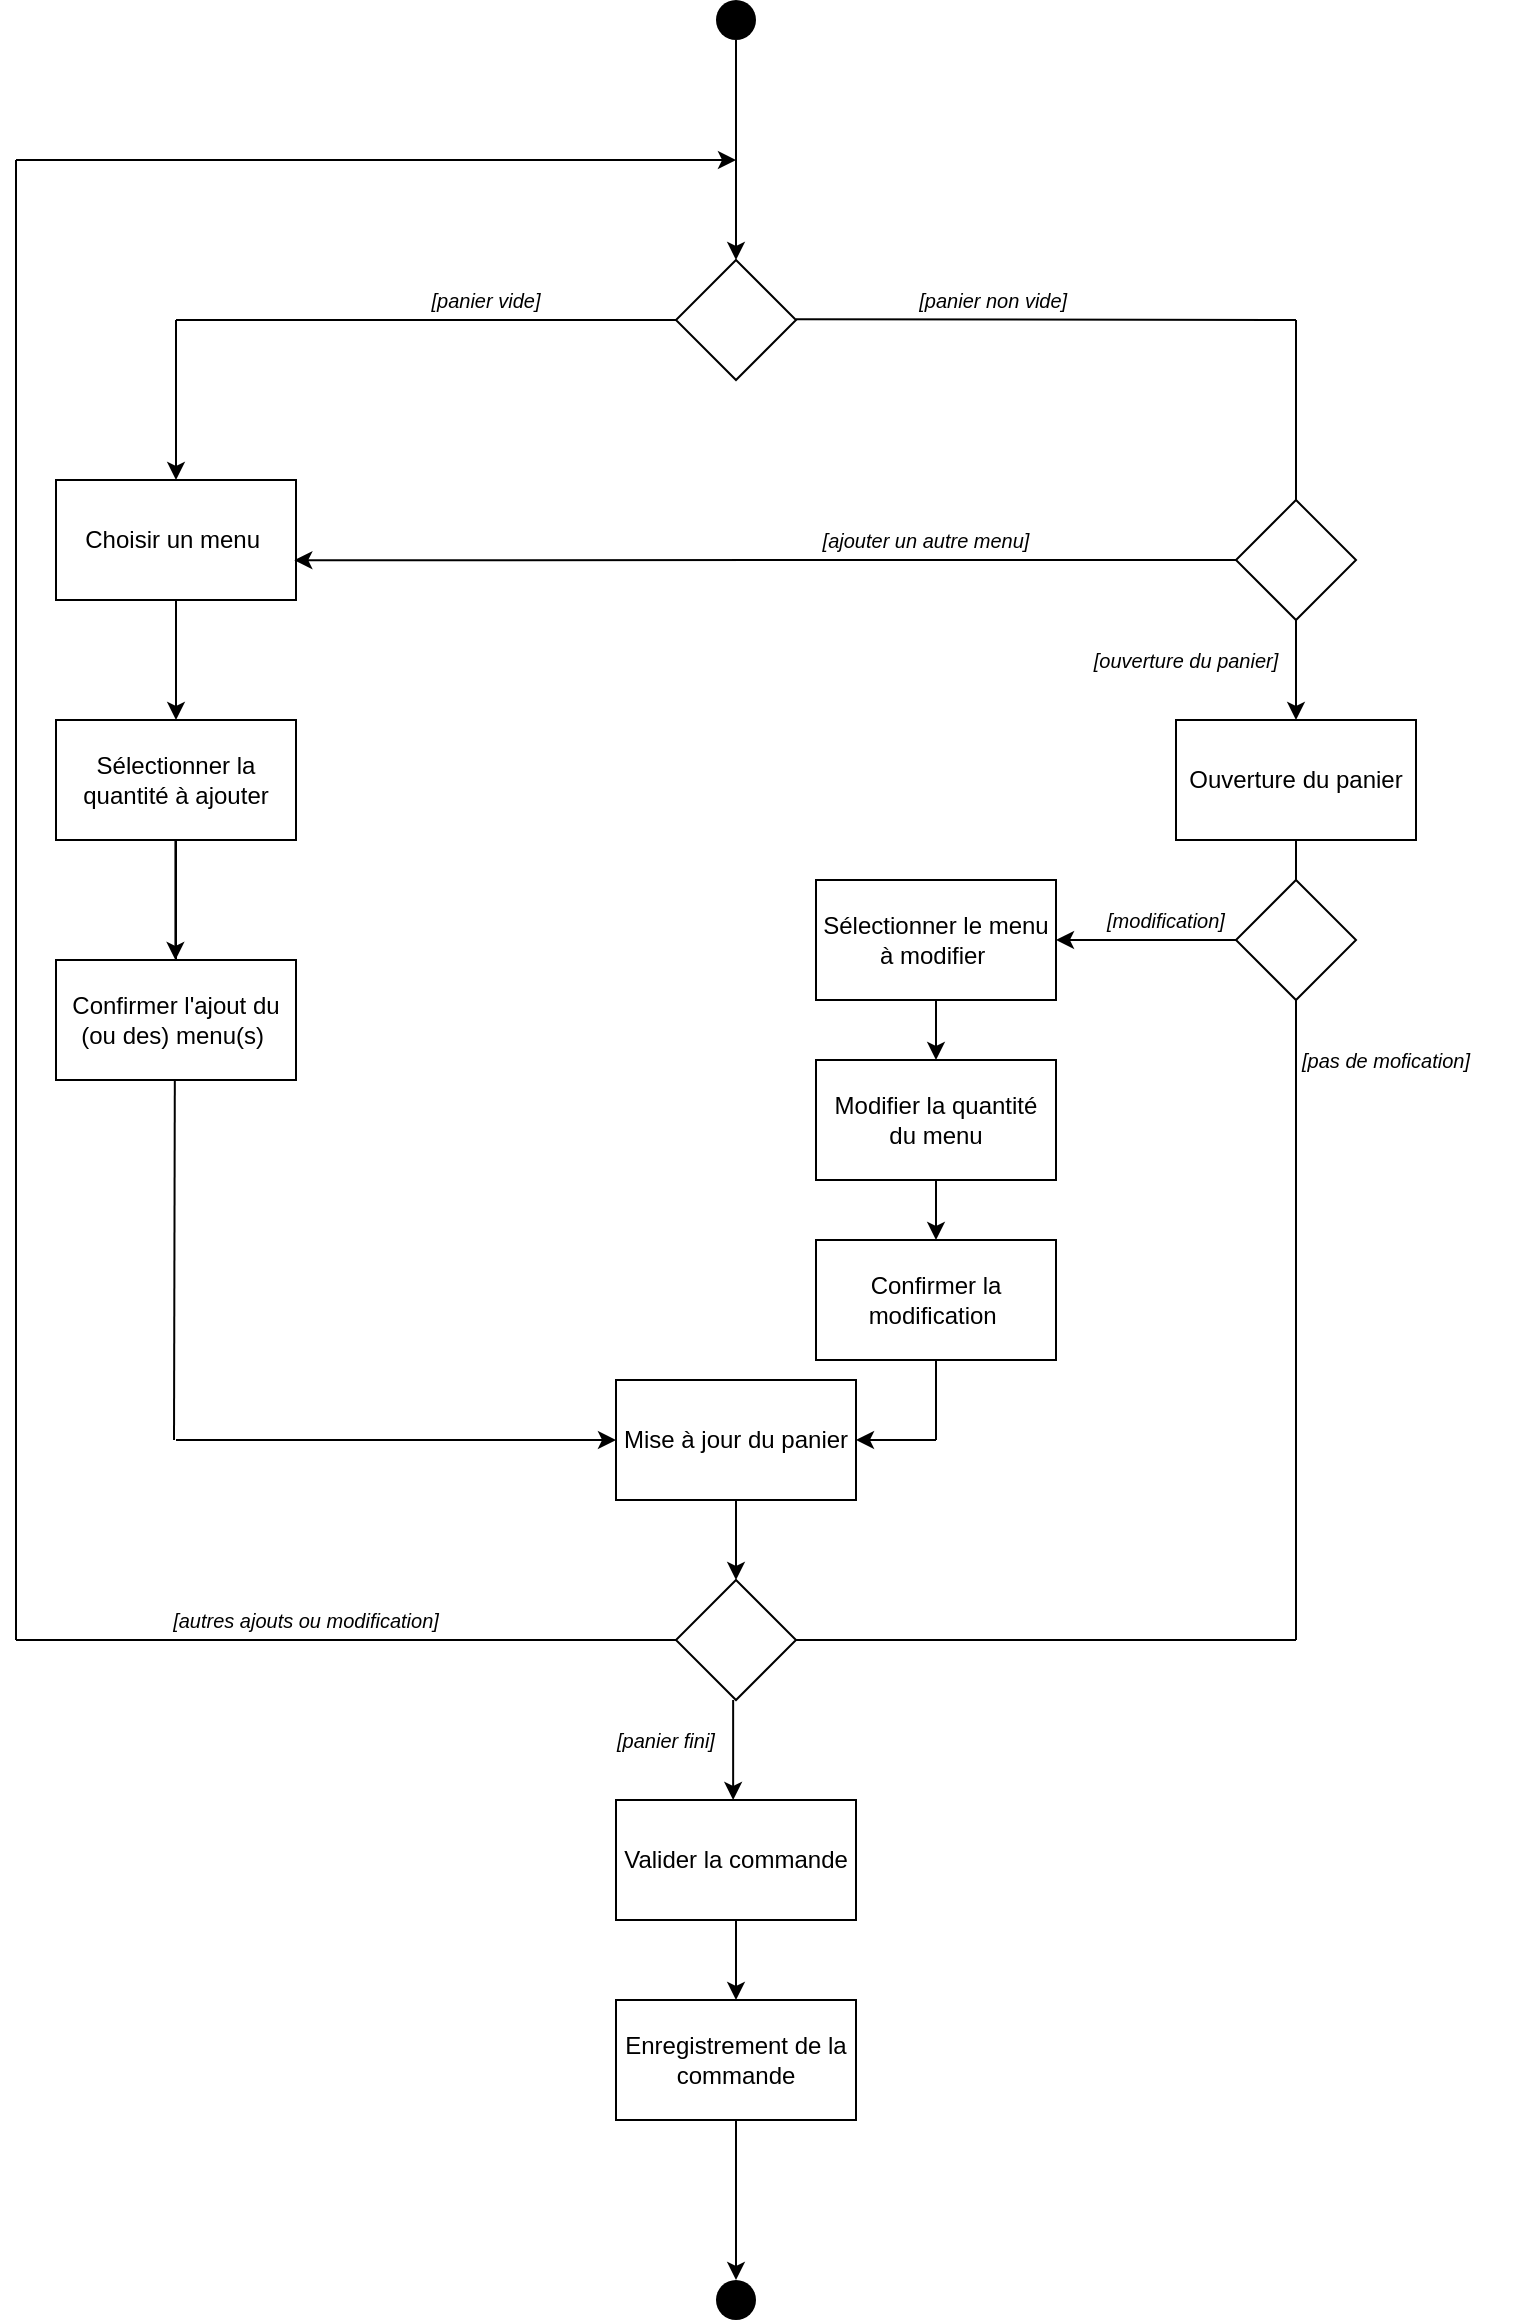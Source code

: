 <mxfile>
    <diagram id="Pvk16Yk9mmTxDUWuedHs" name="Page-2">
        <mxGraphModel dx="1356" dy="-94" grid="1" gridSize="10" guides="1" tooltips="1" connect="1" arrows="1" fold="1" page="0" pageScale="1" pageWidth="827" pageHeight="1169" math="0" shadow="0">
            <root>
                <mxCell id="Tb9AdFsS8pXjhhtc2Pzk-0"/>
                <mxCell id="Tb9AdFsS8pXjhhtc2Pzk-1" parent="Tb9AdFsS8pXjhhtc2Pzk-0"/>
                <mxCell id="17" value="" style="endArrow=classic;html=1;exitX=0.5;exitY=1;exitDx=0;exitDy=0;entryX=0.5;entryY=0;entryDx=0;entryDy=0;" parent="Tb9AdFsS8pXjhhtc2Pzk-1" source="64" target="66" edge="1">
                    <mxGeometry width="50" height="50" relative="1" as="geometry">
                        <mxPoint x="439.29" y="1430" as="sourcePoint"/>
                        <mxPoint x="439.29" y="1513" as="targetPoint"/>
                    </mxGeometry>
                </mxCell>
                <mxCell id="33" value="Choisir un menu&amp;nbsp;" style="rounded=0;whiteSpace=wrap;html=1;sketch=0;" parent="Tb9AdFsS8pXjhhtc2Pzk-1" vertex="1">
                    <mxGeometry x="100" y="1040" width="120" height="60" as="geometry"/>
                </mxCell>
                <mxCell id="35" value="&lt;font style=&quot;font-size: 10px&quot;&gt;&lt;i&gt;[panier vide]&lt;/i&gt;&lt;/font&gt;" style="text;html=1;strokeColor=none;fillColor=none;align=center;verticalAlign=middle;whiteSpace=wrap;rounded=0;sketch=0;" parent="Tb9AdFsS8pXjhhtc2Pzk-1" vertex="1">
                    <mxGeometry x="280" y="940" width="70" height="20" as="geometry"/>
                </mxCell>
                <mxCell id="37" value="" style="endArrow=none;html=1;exitX=0;exitY=0.5;exitDx=0;exitDy=0;endFill=0;" parent="Tb9AdFsS8pXjhhtc2Pzk-1" source="38" edge="1">
                    <mxGeometry width="50" height="50" relative="1" as="geometry">
                        <mxPoint x="394" y="965" as="sourcePoint"/>
                        <mxPoint x="160" y="960" as="targetPoint"/>
                    </mxGeometry>
                </mxCell>
                <mxCell id="38" value="" style="rhombus;whiteSpace=wrap;html=1;rounded=0;sketch=0;" parent="Tb9AdFsS8pXjhhtc2Pzk-1" vertex="1">
                    <mxGeometry x="410" y="930" width="60" height="60" as="geometry"/>
                </mxCell>
                <mxCell id="39" value="" style="endArrow=classic;html=1;" parent="Tb9AdFsS8pXjhhtc2Pzk-1" edge="1">
                    <mxGeometry width="50" height="50" relative="1" as="geometry">
                        <mxPoint x="160" y="960" as="sourcePoint"/>
                        <mxPoint x="160" y="1040" as="targetPoint"/>
                    </mxGeometry>
                </mxCell>
                <mxCell id="40" value="" style="endArrow=classic;html=1;exitX=0.5;exitY=1;exitDx=0;exitDy=0;entryX=0.5;entryY=0;entryDx=0;entryDy=0;" parent="Tb9AdFsS8pXjhhtc2Pzk-1" source="33" target="41" edge="1">
                    <mxGeometry width="50" height="50" relative="1" as="geometry">
                        <mxPoint x="240" y="1120" as="sourcePoint"/>
                        <mxPoint x="160" y="1150" as="targetPoint"/>
                    </mxGeometry>
                </mxCell>
                <mxCell id="57" value="" style="edgeStyle=orthogonalEdgeStyle;curved=0;rounded=1;sketch=0;orthogonalLoop=1;jettySize=auto;html=1;endArrow=none;endFill=0;" parent="Tb9AdFsS8pXjhhtc2Pzk-1" source="41" target="44" edge="1">
                    <mxGeometry relative="1" as="geometry"/>
                </mxCell>
                <mxCell id="41" value="Sélectionner la quantité à ajouter" style="rounded=0;whiteSpace=wrap;html=1;sketch=0;" parent="Tb9AdFsS8pXjhhtc2Pzk-1" vertex="1">
                    <mxGeometry x="100" y="1160" width="120" height="60" as="geometry"/>
                </mxCell>
                <mxCell id="43" value="" style="endArrow=classic;html=1;exitX=0.5;exitY=1;exitDx=0;exitDy=0;entryX=0.5;entryY=0;entryDx=0;entryDy=0;" parent="Tb9AdFsS8pXjhhtc2Pzk-1" edge="1">
                    <mxGeometry width="50" height="50" relative="1" as="geometry">
                        <mxPoint x="159.71" y="1220" as="sourcePoint"/>
                        <mxPoint x="159.71" y="1280" as="targetPoint"/>
                    </mxGeometry>
                </mxCell>
                <mxCell id="44" value="Confirmer l'ajout du (ou des) menu(s)&amp;nbsp;" style="rounded=0;whiteSpace=wrap;html=1;sketch=0;" parent="Tb9AdFsS8pXjhhtc2Pzk-1" vertex="1">
                    <mxGeometry x="100" y="1280" width="120" height="60" as="geometry"/>
                </mxCell>
                <mxCell id="45" value="" style="endArrow=classic;html=1;entryX=0.5;entryY=0;entryDx=0;entryDy=0;" parent="Tb9AdFsS8pXjhhtc2Pzk-1" target="80" edge="1">
                    <mxGeometry width="50" height="50" relative="1" as="geometry">
                        <mxPoint x="720" y="1110" as="sourcePoint"/>
                        <mxPoint x="720" y="1150" as="targetPoint"/>
                    </mxGeometry>
                </mxCell>
                <mxCell id="46" value="" style="endArrow=none;html=1;endFill=0;" parent="Tb9AdFsS8pXjhhtc2Pzk-1" edge="1">
                    <mxGeometry width="50" height="50" relative="1" as="geometry">
                        <mxPoint x="720" y="960" as="sourcePoint"/>
                        <mxPoint x="470" y="959.66" as="targetPoint"/>
                    </mxGeometry>
                </mxCell>
                <mxCell id="47" value="" style="endArrow=none;html=1;endFill=0;entryX=0.5;entryY=0;entryDx=0;entryDy=0;" parent="Tb9AdFsS8pXjhhtc2Pzk-1" target="48" edge="1">
                    <mxGeometry width="50" height="50" relative="1" as="geometry">
                        <mxPoint x="720" y="960" as="sourcePoint"/>
                        <mxPoint x="720" y="1040" as="targetPoint"/>
                    </mxGeometry>
                </mxCell>
                <mxCell id="48" value="" style="rhombus;whiteSpace=wrap;html=1;rounded=0;sketch=0;" parent="Tb9AdFsS8pXjhhtc2Pzk-1" vertex="1">
                    <mxGeometry x="690" y="1050" width="60" height="60" as="geometry"/>
                </mxCell>
                <mxCell id="49" value="" style="endArrow=classic;html=1;entryX=0.993;entryY=0.668;entryDx=0;entryDy=0;entryPerimeter=0;" parent="Tb9AdFsS8pXjhhtc2Pzk-1" target="33" edge="1">
                    <mxGeometry width="50" height="50" relative="1" as="geometry">
                        <mxPoint x="690" y="1080" as="sourcePoint"/>
                        <mxPoint x="440" y="1080" as="targetPoint"/>
                    </mxGeometry>
                </mxCell>
                <mxCell id="50" value="&lt;font style=&quot;font-size: 10px&quot;&gt;&lt;i&gt;[panier non vide]&amp;nbsp;&lt;/i&gt;&lt;/font&gt;" style="text;html=1;strokeColor=none;fillColor=none;align=center;verticalAlign=middle;whiteSpace=wrap;rounded=0;sketch=0;" parent="Tb9AdFsS8pXjhhtc2Pzk-1" vertex="1">
                    <mxGeometry x="530" y="940" width="80" height="20" as="geometry"/>
                </mxCell>
                <mxCell id="52" value="&lt;font style=&quot;font-size: 10px&quot;&gt;&lt;i&gt;[ajouter un autre menu]&lt;/i&gt;&lt;/font&gt;" style="text;html=1;strokeColor=none;fillColor=none;align=center;verticalAlign=middle;whiteSpace=wrap;rounded=0;sketch=0;" parent="Tb9AdFsS8pXjhhtc2Pzk-1" vertex="1">
                    <mxGeometry x="460" y="1060" width="150" height="20" as="geometry"/>
                </mxCell>
                <mxCell id="54" value="&lt;font style=&quot;font-size: 10px&quot;&gt;&lt;i&gt;[ouverture du panier]&lt;/i&gt;&lt;/font&gt;" style="text;html=1;strokeColor=none;fillColor=none;align=center;verticalAlign=middle;whiteSpace=wrap;rounded=0;sketch=0;" parent="Tb9AdFsS8pXjhhtc2Pzk-1" vertex="1">
                    <mxGeometry x="590" y="1120" width="150" height="20" as="geometry"/>
                </mxCell>
                <mxCell id="55" value="Sélectionner le menu à modifier&amp;nbsp;" style="rounded=0;whiteSpace=wrap;html=1;sketch=0;" parent="Tb9AdFsS8pXjhhtc2Pzk-1" vertex="1">
                    <mxGeometry x="480" y="1240" width="120" height="60" as="geometry"/>
                </mxCell>
                <mxCell id="56" value="Modifier la quantité du menu" style="rounded=0;whiteSpace=wrap;html=1;sketch=0;" parent="Tb9AdFsS8pXjhhtc2Pzk-1" vertex="1">
                    <mxGeometry x="480" y="1330" width="120" height="60" as="geometry"/>
                </mxCell>
                <mxCell id="58" value="" style="endArrow=classic;html=1;exitX=0;exitY=0.5;exitDx=0;exitDy=0;" parent="Tb9AdFsS8pXjhhtc2Pzk-1" source="90" edge="1">
                    <mxGeometry width="50" height="50" relative="1" as="geometry">
                        <mxPoint x="840" y="1350" as="sourcePoint"/>
                        <mxPoint x="600" y="1270" as="targetPoint"/>
                    </mxGeometry>
                </mxCell>
                <mxCell id="60" value="" style="endArrow=none;html=1;exitX=0.5;exitY=1;exitDx=0;exitDy=0;endFill=0;" parent="Tb9AdFsS8pXjhhtc2Pzk-1" edge="1">
                    <mxGeometry width="50" height="50" relative="1" as="geometry">
                        <mxPoint x="159.41" y="1340" as="sourcePoint"/>
                        <mxPoint x="159" y="1520" as="targetPoint"/>
                    </mxGeometry>
                </mxCell>
                <mxCell id="61" value="" style="endArrow=none;html=1;endFill=0;exitX=0.5;exitY=1;exitDx=0;exitDy=0;" parent="Tb9AdFsS8pXjhhtc2Pzk-1" source="87" edge="1">
                    <mxGeometry width="50" height="50" relative="1" as="geometry">
                        <mxPoint x="720" y="1470" as="sourcePoint"/>
                        <mxPoint x="540" y="1520" as="targetPoint"/>
                    </mxGeometry>
                </mxCell>
                <mxCell id="62" value="" style="endArrow=classic;html=1;entryX=0;entryY=0.5;entryDx=0;entryDy=0;endFill=1;" parent="Tb9AdFsS8pXjhhtc2Pzk-1" target="64" edge="1">
                    <mxGeometry width="50" height="50" relative="1" as="geometry">
                        <mxPoint x="160" y="1520" as="sourcePoint"/>
                        <mxPoint x="360" y="1400" as="targetPoint"/>
                    </mxGeometry>
                </mxCell>
                <mxCell id="64" value="Mise à jour du panier" style="rounded=0;whiteSpace=wrap;html=1;sketch=0;" parent="Tb9AdFsS8pXjhhtc2Pzk-1" vertex="1">
                    <mxGeometry x="380" y="1490" width="120" height="60" as="geometry"/>
                </mxCell>
                <mxCell id="66" value="" style="rhombus;whiteSpace=wrap;html=1;rounded=0;sketch=0;" parent="Tb9AdFsS8pXjhhtc2Pzk-1" vertex="1">
                    <mxGeometry x="410" y="1590" width="60" height="60" as="geometry"/>
                </mxCell>
                <mxCell id="68" value="" style="endArrow=none;html=1;" parent="Tb9AdFsS8pXjhhtc2Pzk-1" edge="1">
                    <mxGeometry width="50" height="50" relative="1" as="geometry">
                        <mxPoint x="80" y="1620" as="sourcePoint"/>
                        <mxPoint x="410" y="1620" as="targetPoint"/>
                    </mxGeometry>
                </mxCell>
                <mxCell id="70" value="" style="endArrow=classic;html=1;endFill=1;" parent="Tb9AdFsS8pXjhhtc2Pzk-1" edge="1">
                    <mxGeometry width="50" height="50" relative="1" as="geometry">
                        <mxPoint x="438.57" y="1650" as="sourcePoint"/>
                        <mxPoint x="438.57" y="1700" as="targetPoint"/>
                    </mxGeometry>
                </mxCell>
                <mxCell id="71" value="" style="endArrow=none;html=1;" parent="Tb9AdFsS8pXjhhtc2Pzk-1" edge="1">
                    <mxGeometry width="50" height="50" relative="1" as="geometry">
                        <mxPoint x="80" y="1620" as="sourcePoint"/>
                        <mxPoint x="80" y="880" as="targetPoint"/>
                    </mxGeometry>
                </mxCell>
                <mxCell id="75" value="&lt;span style=&quot;font-size: 10px&quot;&gt;&lt;i&gt;[panier fini]&lt;/i&gt;&lt;/span&gt;" style="text;html=1;strokeColor=none;fillColor=none;align=center;verticalAlign=middle;whiteSpace=wrap;rounded=0;sketch=0;" parent="Tb9AdFsS8pXjhhtc2Pzk-1" vertex="1">
                    <mxGeometry x="330" y="1660" width="150" height="20" as="geometry"/>
                </mxCell>
                <mxCell id="77" value="Valider la commande" style="rounded=0;whiteSpace=wrap;html=1;sketch=0;" parent="Tb9AdFsS8pXjhhtc2Pzk-1" vertex="1">
                    <mxGeometry x="380" y="1700" width="120" height="60" as="geometry"/>
                </mxCell>
                <mxCell id="79" value="&lt;span style=&quot;font-size: 10px&quot;&gt;&lt;i&gt;[autres ajouts ou modification]&lt;/i&gt;&lt;/span&gt;" style="text;html=1;strokeColor=none;fillColor=none;align=center;verticalAlign=middle;whiteSpace=wrap;rounded=0;sketch=0;" parent="Tb9AdFsS8pXjhhtc2Pzk-1" vertex="1">
                    <mxGeometry x="150" y="1600" width="150" height="20" as="geometry"/>
                </mxCell>
                <mxCell id="80" value="Ouverture du panier" style="rounded=0;whiteSpace=wrap;html=1;sketch=0;" parent="Tb9AdFsS8pXjhhtc2Pzk-1" vertex="1">
                    <mxGeometry x="660" y="1160" width="120" height="60" as="geometry"/>
                </mxCell>
                <mxCell id="85" style="edgeStyle=orthogonalEdgeStyle;curved=0;rounded=1;sketch=0;orthogonalLoop=1;jettySize=auto;html=1;exitX=0.5;exitY=1;exitDx=0;exitDy=0;startArrow=classic;startFill=1;endArrow=none;endFill=0;" parent="Tb9AdFsS8pXjhhtc2Pzk-1" source="75" target="75" edge="1">
                    <mxGeometry relative="1" as="geometry"/>
                </mxCell>
                <mxCell id="87" value="Confirmer la modification&amp;nbsp;" style="rounded=0;whiteSpace=wrap;html=1;sketch=0;" parent="Tb9AdFsS8pXjhhtc2Pzk-1" vertex="1">
                    <mxGeometry x="480" y="1420" width="120" height="60" as="geometry"/>
                </mxCell>
                <mxCell id="88" value="" style="endArrow=classic;html=1;exitX=0.5;exitY=1;exitDx=0;exitDy=0;entryX=0.5;entryY=0;entryDx=0;entryDy=0;" parent="Tb9AdFsS8pXjhhtc2Pzk-1" source="55" target="56" edge="1">
                    <mxGeometry width="50" height="50" relative="1" as="geometry">
                        <mxPoint x="720" y="1400" as="sourcePoint"/>
                        <mxPoint x="510" y="1330" as="targetPoint"/>
                        <Array as="points"/>
                    </mxGeometry>
                </mxCell>
                <mxCell id="90" value="" style="rhombus;whiteSpace=wrap;html=1;rounded=0;sketch=0;" parent="Tb9AdFsS8pXjhhtc2Pzk-1" vertex="1">
                    <mxGeometry x="690" y="1240" width="60" height="60" as="geometry"/>
                </mxCell>
                <mxCell id="92" value="" style="endArrow=none;html=1;exitX=0.5;exitY=0;exitDx=0;exitDy=0;" parent="Tb9AdFsS8pXjhhtc2Pzk-1" source="90" edge="1">
                    <mxGeometry width="50" height="50" relative="1" as="geometry">
                        <mxPoint x="670" y="1270" as="sourcePoint"/>
                        <mxPoint x="720" y="1220" as="targetPoint"/>
                    </mxGeometry>
                </mxCell>
                <mxCell id="96" value="" style="endArrow=classic;html=1;entryX=0.5;entryY=0;entryDx=0;entryDy=0;" parent="Tb9AdFsS8pXjhhtc2Pzk-1" target="87" edge="1">
                    <mxGeometry width="50" height="50" relative="1" as="geometry">
                        <mxPoint x="540" y="1390" as="sourcePoint"/>
                        <mxPoint x="545.0" y="1340" as="targetPoint"/>
                        <Array as="points"/>
                    </mxGeometry>
                </mxCell>
                <mxCell id="97" value="" style="endArrow=classic;html=1;entryX=1;entryY=0.5;entryDx=0;entryDy=0;" parent="Tb9AdFsS8pXjhhtc2Pzk-1" target="64" edge="1">
                    <mxGeometry width="50" height="50" relative="1" as="geometry">
                        <mxPoint x="540" y="1520" as="sourcePoint"/>
                        <mxPoint x="740" y="1400" as="targetPoint"/>
                    </mxGeometry>
                </mxCell>
                <mxCell id="98" value="&lt;font style=&quot;font-size: 10px&quot;&gt;&lt;i&gt;[modification]&lt;/i&gt;&lt;/font&gt;" style="text;html=1;strokeColor=none;fillColor=none;align=center;verticalAlign=middle;whiteSpace=wrap;rounded=0;sketch=0;" parent="Tb9AdFsS8pXjhhtc2Pzk-1" vertex="1">
                    <mxGeometry x="580" y="1250" width="150" height="20" as="geometry"/>
                </mxCell>
                <mxCell id="100" value="" style="endArrow=none;html=1;" parent="Tb9AdFsS8pXjhhtc2Pzk-1" edge="1">
                    <mxGeometry width="50" height="50" relative="1" as="geometry">
                        <mxPoint x="720" y="1620" as="sourcePoint"/>
                        <mxPoint x="720" y="1300" as="targetPoint"/>
                    </mxGeometry>
                </mxCell>
                <mxCell id="101" value="" style="endArrow=none;html=1;" parent="Tb9AdFsS8pXjhhtc2Pzk-1" edge="1">
                    <mxGeometry width="50" height="50" relative="1" as="geometry">
                        <mxPoint x="470" y="1620" as="sourcePoint"/>
                        <mxPoint x="720" y="1620" as="targetPoint"/>
                    </mxGeometry>
                </mxCell>
                <mxCell id="102" value="&lt;span style=&quot;font-size: 10px&quot;&gt;&lt;i&gt;[pas de mofication]&lt;/i&gt;&lt;/span&gt;" style="text;html=1;strokeColor=none;fillColor=none;align=center;verticalAlign=middle;whiteSpace=wrap;rounded=0;sketch=0;" parent="Tb9AdFsS8pXjhhtc2Pzk-1" vertex="1">
                    <mxGeometry x="690" y="1320" width="150" height="20" as="geometry"/>
                </mxCell>
                <mxCell id="105" value="Enregistrement de la commande" style="rounded=0;whiteSpace=wrap;html=1;sketch=0;" parent="Tb9AdFsS8pXjhhtc2Pzk-1" vertex="1">
                    <mxGeometry x="380" y="1800" width="120" height="60" as="geometry"/>
                </mxCell>
                <mxCell id="106" value="" style="endArrow=classic;html=1;exitX=0.5;exitY=1;exitDx=0;exitDy=0;entryX=0.5;entryY=0;entryDx=0;entryDy=0;" parent="Tb9AdFsS8pXjhhtc2Pzk-1" source="77" target="105" edge="1">
                    <mxGeometry width="50" height="50" relative="1" as="geometry">
                        <mxPoint x="430" y="1750" as="sourcePoint"/>
                        <mxPoint x="480" y="1700" as="targetPoint"/>
                    </mxGeometry>
                </mxCell>
                <mxCell id="107" value="" style="ellipse;fillColor=#000000;strokeColor=none;" vertex="1" parent="Tb9AdFsS8pXjhhtc2Pzk-1">
                    <mxGeometry x="430" y="800" width="20" height="20" as="geometry"/>
                </mxCell>
                <mxCell id="108" value="" style="ellipse;fillColor=#000000;strokeColor=none;" vertex="1" parent="Tb9AdFsS8pXjhhtc2Pzk-1">
                    <mxGeometry x="430" y="1940" width="20" height="20" as="geometry"/>
                </mxCell>
                <mxCell id="109" value="" style="endArrow=classic;html=1;exitX=0.5;exitY=1;exitDx=0;exitDy=0;" edge="1" parent="Tb9AdFsS8pXjhhtc2Pzk-1" source="105">
                    <mxGeometry width="50" height="50" relative="1" as="geometry">
                        <mxPoint x="470" y="1800" as="sourcePoint"/>
                        <mxPoint x="440" y="1940" as="targetPoint"/>
                    </mxGeometry>
                </mxCell>
                <mxCell id="110" value="" style="endArrow=classic;html=1;" edge="1" parent="Tb9AdFsS8pXjhhtc2Pzk-1">
                    <mxGeometry width="50" height="50" relative="1" as="geometry">
                        <mxPoint x="80" y="880" as="sourcePoint"/>
                        <mxPoint x="440" y="880" as="targetPoint"/>
                    </mxGeometry>
                </mxCell>
                <mxCell id="111" value="" style="endArrow=classic;html=1;entryX=0.5;entryY=0;entryDx=0;entryDy=0;exitX=0.5;exitY=1;exitDx=0;exitDy=0;" edge="1" parent="Tb9AdFsS8pXjhhtc2Pzk-1" source="107" target="38">
                    <mxGeometry width="50" height="50" relative="1" as="geometry">
                        <mxPoint x="470" y="910" as="sourcePoint"/>
                        <mxPoint x="520" y="860" as="targetPoint"/>
                    </mxGeometry>
                </mxCell>
            </root>
        </mxGraphModel>
    </diagram>
</mxfile>